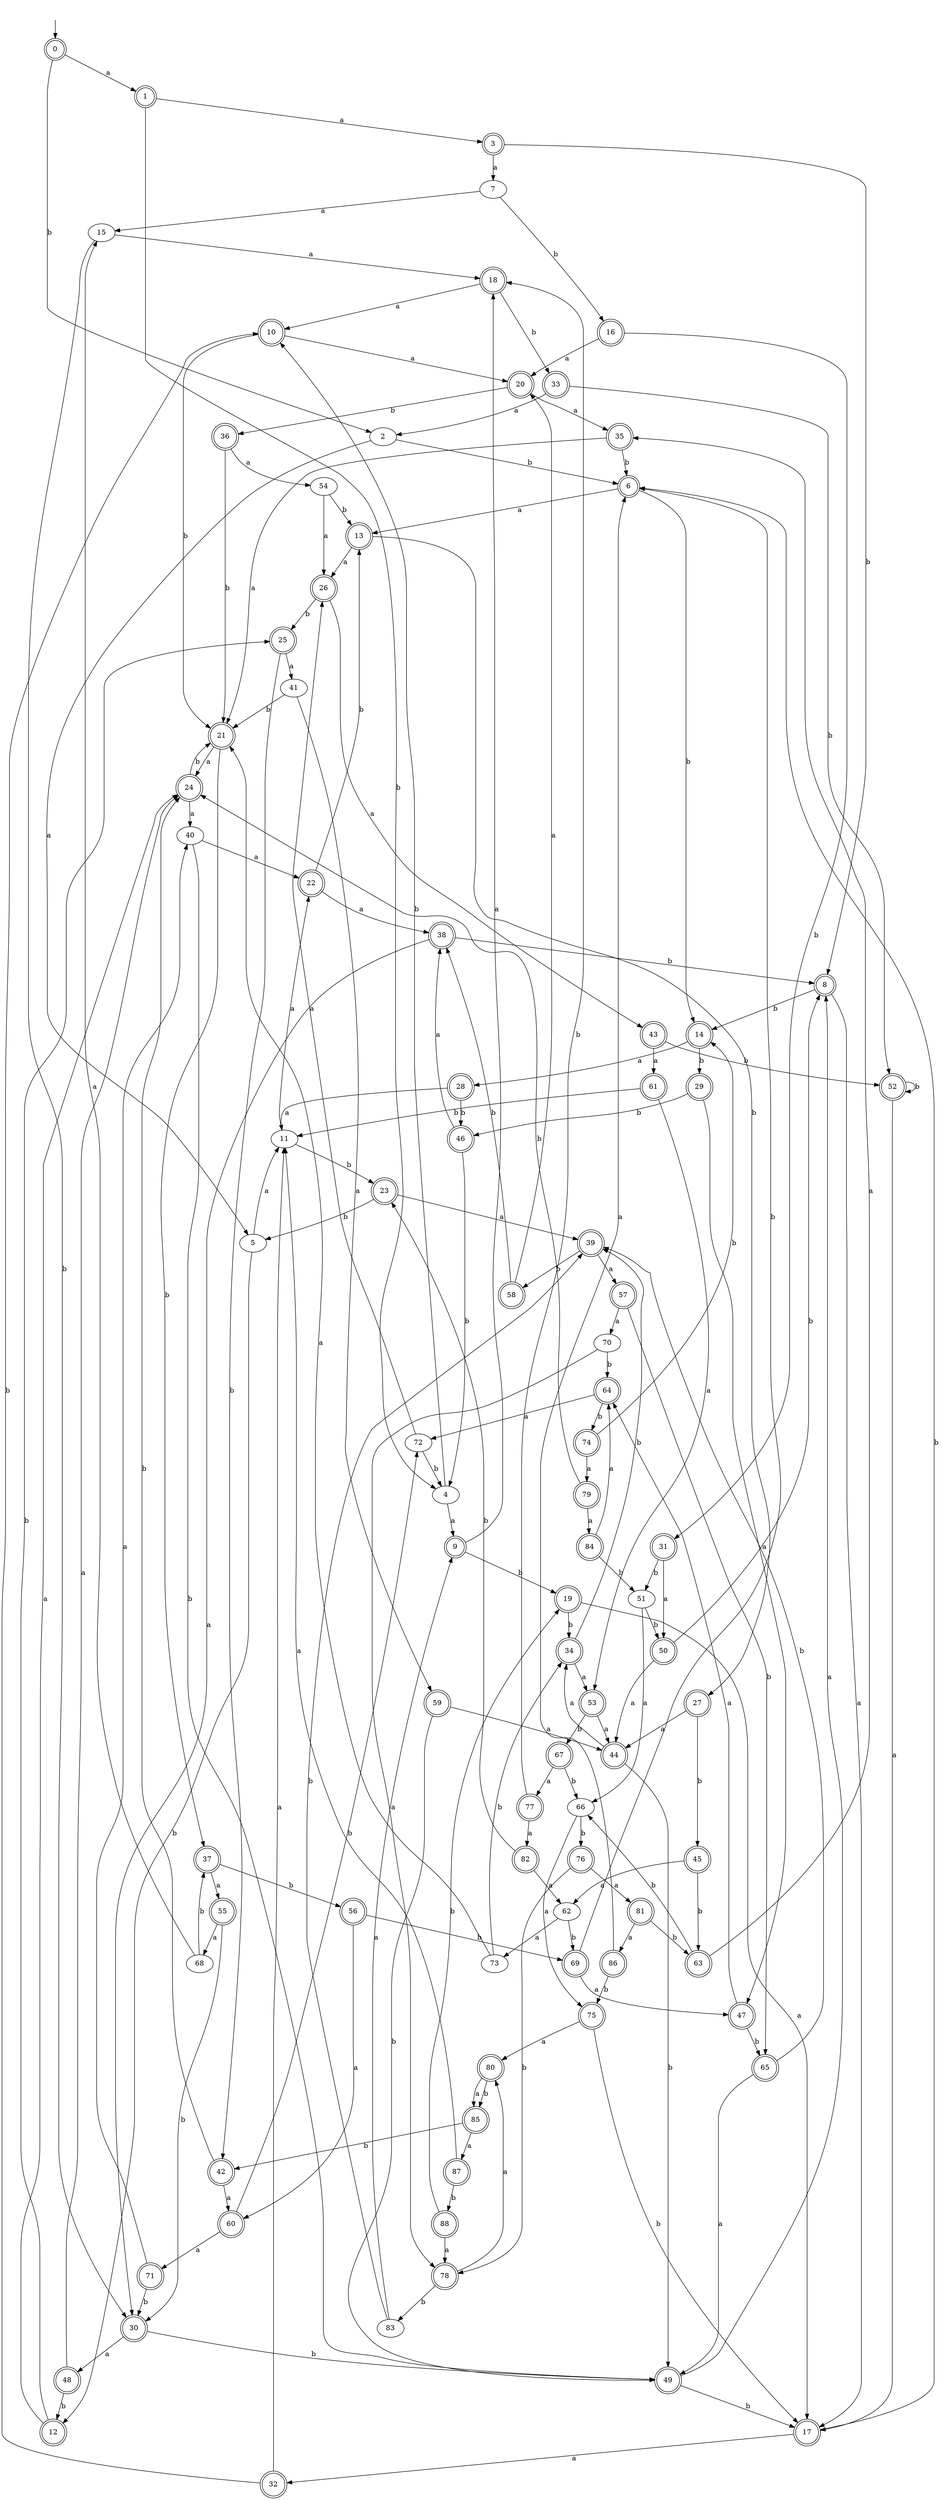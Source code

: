 digraph RandomDFA {
  __start0 [label="", shape=none];
  __start0 -> 0 [label=""];
  0 [shape=circle] [shape=doublecircle]
  0 -> 1 [label="a"]
  0 -> 2 [label="b"]
  1 [shape=doublecircle]
  1 -> 3 [label="a"]
  1 -> 4 [label="b"]
  2
  2 -> 5 [label="a"]
  2 -> 6 [label="b"]
  3 [shape=doublecircle]
  3 -> 7 [label="a"]
  3 -> 8 [label="b"]
  4
  4 -> 9 [label="a"]
  4 -> 10 [label="b"]
  5
  5 -> 11 [label="a"]
  5 -> 12 [label="b"]
  6 [shape=doublecircle]
  6 -> 13 [label="a"]
  6 -> 14 [label="b"]
  7
  7 -> 15 [label="a"]
  7 -> 16 [label="b"]
  8 [shape=doublecircle]
  8 -> 17 [label="a"]
  8 -> 14 [label="b"]
  9 [shape=doublecircle]
  9 -> 18 [label="a"]
  9 -> 19 [label="b"]
  10 [shape=doublecircle]
  10 -> 20 [label="a"]
  10 -> 21 [label="b"]
  11
  11 -> 22 [label="a"]
  11 -> 23 [label="b"]
  12 [shape=doublecircle]
  12 -> 24 [label="a"]
  12 -> 25 [label="b"]
  13 [shape=doublecircle]
  13 -> 26 [label="a"]
  13 -> 27 [label="b"]
  14 [shape=doublecircle]
  14 -> 28 [label="a"]
  14 -> 29 [label="b"]
  15
  15 -> 18 [label="a"]
  15 -> 30 [label="b"]
  16 [shape=doublecircle]
  16 -> 20 [label="a"]
  16 -> 31 [label="b"]
  17 [shape=doublecircle]
  17 -> 32 [label="a"]
  17 -> 6 [label="b"]
  18 [shape=doublecircle]
  18 -> 10 [label="a"]
  18 -> 33 [label="b"]
  19 [shape=doublecircle]
  19 -> 17 [label="a"]
  19 -> 34 [label="b"]
  20 [shape=doublecircle]
  20 -> 35 [label="a"]
  20 -> 36 [label="b"]
  21 [shape=doublecircle]
  21 -> 24 [label="a"]
  21 -> 37 [label="b"]
  22 [shape=doublecircle]
  22 -> 38 [label="a"]
  22 -> 13 [label="b"]
  23 [shape=doublecircle]
  23 -> 39 [label="a"]
  23 -> 5 [label="b"]
  24 [shape=doublecircle]
  24 -> 40 [label="a"]
  24 -> 21 [label="b"]
  25 [shape=doublecircle]
  25 -> 41 [label="a"]
  25 -> 42 [label="b"]
  26 [shape=doublecircle]
  26 -> 43 [label="a"]
  26 -> 25 [label="b"]
  27 [shape=doublecircle]
  27 -> 44 [label="a"]
  27 -> 45 [label="b"]
  28 [shape=doublecircle]
  28 -> 11 [label="a"]
  28 -> 46 [label="b"]
  29 [shape=doublecircle]
  29 -> 47 [label="a"]
  29 -> 46 [label="b"]
  30 [shape=doublecircle]
  30 -> 48 [label="a"]
  30 -> 49 [label="b"]
  31 [shape=doublecircle]
  31 -> 50 [label="a"]
  31 -> 51 [label="b"]
  32 [shape=doublecircle]
  32 -> 11 [label="a"]
  32 -> 10 [label="b"]
  33 [shape=doublecircle]
  33 -> 2 [label="a"]
  33 -> 52 [label="b"]
  34 [shape=doublecircle]
  34 -> 53 [label="a"]
  34 -> 39 [label="b"]
  35 [shape=doublecircle]
  35 -> 21 [label="a"]
  35 -> 6 [label="b"]
  36 [shape=doublecircle]
  36 -> 54 [label="a"]
  36 -> 21 [label="b"]
  37 [shape=doublecircle]
  37 -> 55 [label="a"]
  37 -> 56 [label="b"]
  38 [shape=doublecircle]
  38 -> 30 [label="a"]
  38 -> 8 [label="b"]
  39 [shape=doublecircle]
  39 -> 57 [label="a"]
  39 -> 58 [label="b"]
  40
  40 -> 22 [label="a"]
  40 -> 49 [label="b"]
  41
  41 -> 59 [label="a"]
  41 -> 21 [label="b"]
  42 [shape=doublecircle]
  42 -> 60 [label="a"]
  42 -> 24 [label="b"]
  43 [shape=doublecircle]
  43 -> 61 [label="a"]
  43 -> 52 [label="b"]
  44 [shape=doublecircle]
  44 -> 34 [label="a"]
  44 -> 49 [label="b"]
  45 [shape=doublecircle]
  45 -> 62 [label="a"]
  45 -> 63 [label="b"]
  46 [shape=doublecircle]
  46 -> 38 [label="a"]
  46 -> 4 [label="b"]
  47 [shape=doublecircle]
  47 -> 64 [label="a"]
  47 -> 65 [label="b"]
  48 [shape=doublecircle]
  48 -> 24 [label="a"]
  48 -> 12 [label="b"]
  49 [shape=doublecircle]
  49 -> 8 [label="a"]
  49 -> 17 [label="b"]
  50 [shape=doublecircle]
  50 -> 44 [label="a"]
  50 -> 8 [label="b"]
  51
  51 -> 66 [label="a"]
  51 -> 50 [label="b"]
  52 [shape=doublecircle]
  52 -> 17 [label="a"]
  52 -> 52 [label="b"]
  53 [shape=doublecircle]
  53 -> 44 [label="a"]
  53 -> 67 [label="b"]
  54
  54 -> 26 [label="a"]
  54 -> 13 [label="b"]
  55 [shape=doublecircle]
  55 -> 68 [label="a"]
  55 -> 30 [label="b"]
  56 [shape=doublecircle]
  56 -> 60 [label="a"]
  56 -> 69 [label="b"]
  57 [shape=doublecircle]
  57 -> 70 [label="a"]
  57 -> 65 [label="b"]
  58 [shape=doublecircle]
  58 -> 20 [label="a"]
  58 -> 38 [label="b"]
  59 [shape=doublecircle]
  59 -> 44 [label="a"]
  59 -> 49 [label="b"]
  60 [shape=doublecircle]
  60 -> 71 [label="a"]
  60 -> 72 [label="b"]
  61 [shape=doublecircle]
  61 -> 53 [label="a"]
  61 -> 11 [label="b"]
  62
  62 -> 73 [label="a"]
  62 -> 69 [label="b"]
  63 [shape=doublecircle]
  63 -> 35 [label="a"]
  63 -> 66 [label="b"]
  64 [shape=doublecircle]
  64 -> 72 [label="a"]
  64 -> 74 [label="b"]
  65 [shape=doublecircle]
  65 -> 49 [label="a"]
  65 -> 39 [label="b"]
  66
  66 -> 75 [label="a"]
  66 -> 76 [label="b"]
  67 [shape=doublecircle]
  67 -> 77 [label="a"]
  67 -> 66 [label="b"]
  68
  68 -> 15 [label="a"]
  68 -> 37 [label="b"]
  69 [shape=doublecircle]
  69 -> 47 [label="a"]
  69 -> 6 [label="b"]
  70
  70 -> 78 [label="a"]
  70 -> 64 [label="b"]
  71 [shape=doublecircle]
  71 -> 40 [label="a"]
  71 -> 30 [label="b"]
  72
  72 -> 26 [label="a"]
  72 -> 4 [label="b"]
  73
  73 -> 21 [label="a"]
  73 -> 34 [label="b"]
  74 [shape=doublecircle]
  74 -> 79 [label="a"]
  74 -> 14 [label="b"]
  75 [shape=doublecircle]
  75 -> 80 [label="a"]
  75 -> 17 [label="b"]
  76 [shape=doublecircle]
  76 -> 81 [label="a"]
  76 -> 78 [label="b"]
  77 [shape=doublecircle]
  77 -> 82 [label="a"]
  77 -> 18 [label="b"]
  78 [shape=doublecircle]
  78 -> 80 [label="a"]
  78 -> 83 [label="b"]
  79 [shape=doublecircle]
  79 -> 84 [label="a"]
  79 -> 24 [label="b"]
  80 [shape=doublecircle]
  80 -> 85 [label="a"]
  80 -> 85 [label="b"]
  81 [shape=doublecircle]
  81 -> 86 [label="a"]
  81 -> 63 [label="b"]
  82 [shape=doublecircle]
  82 -> 62 [label="a"]
  82 -> 23 [label="b"]
  83
  83 -> 9 [label="a"]
  83 -> 39 [label="b"]
  84 [shape=doublecircle]
  84 -> 64 [label="a"]
  84 -> 51 [label="b"]
  85 [shape=doublecircle]
  85 -> 87 [label="a"]
  85 -> 42 [label="b"]
  86 [shape=doublecircle]
  86 -> 6 [label="a"]
  86 -> 75 [label="b"]
  87 [shape=doublecircle]
  87 -> 11 [label="a"]
  87 -> 88 [label="b"]
  88 [shape=doublecircle]
  88 -> 78 [label="a"]
  88 -> 19 [label="b"]
}
